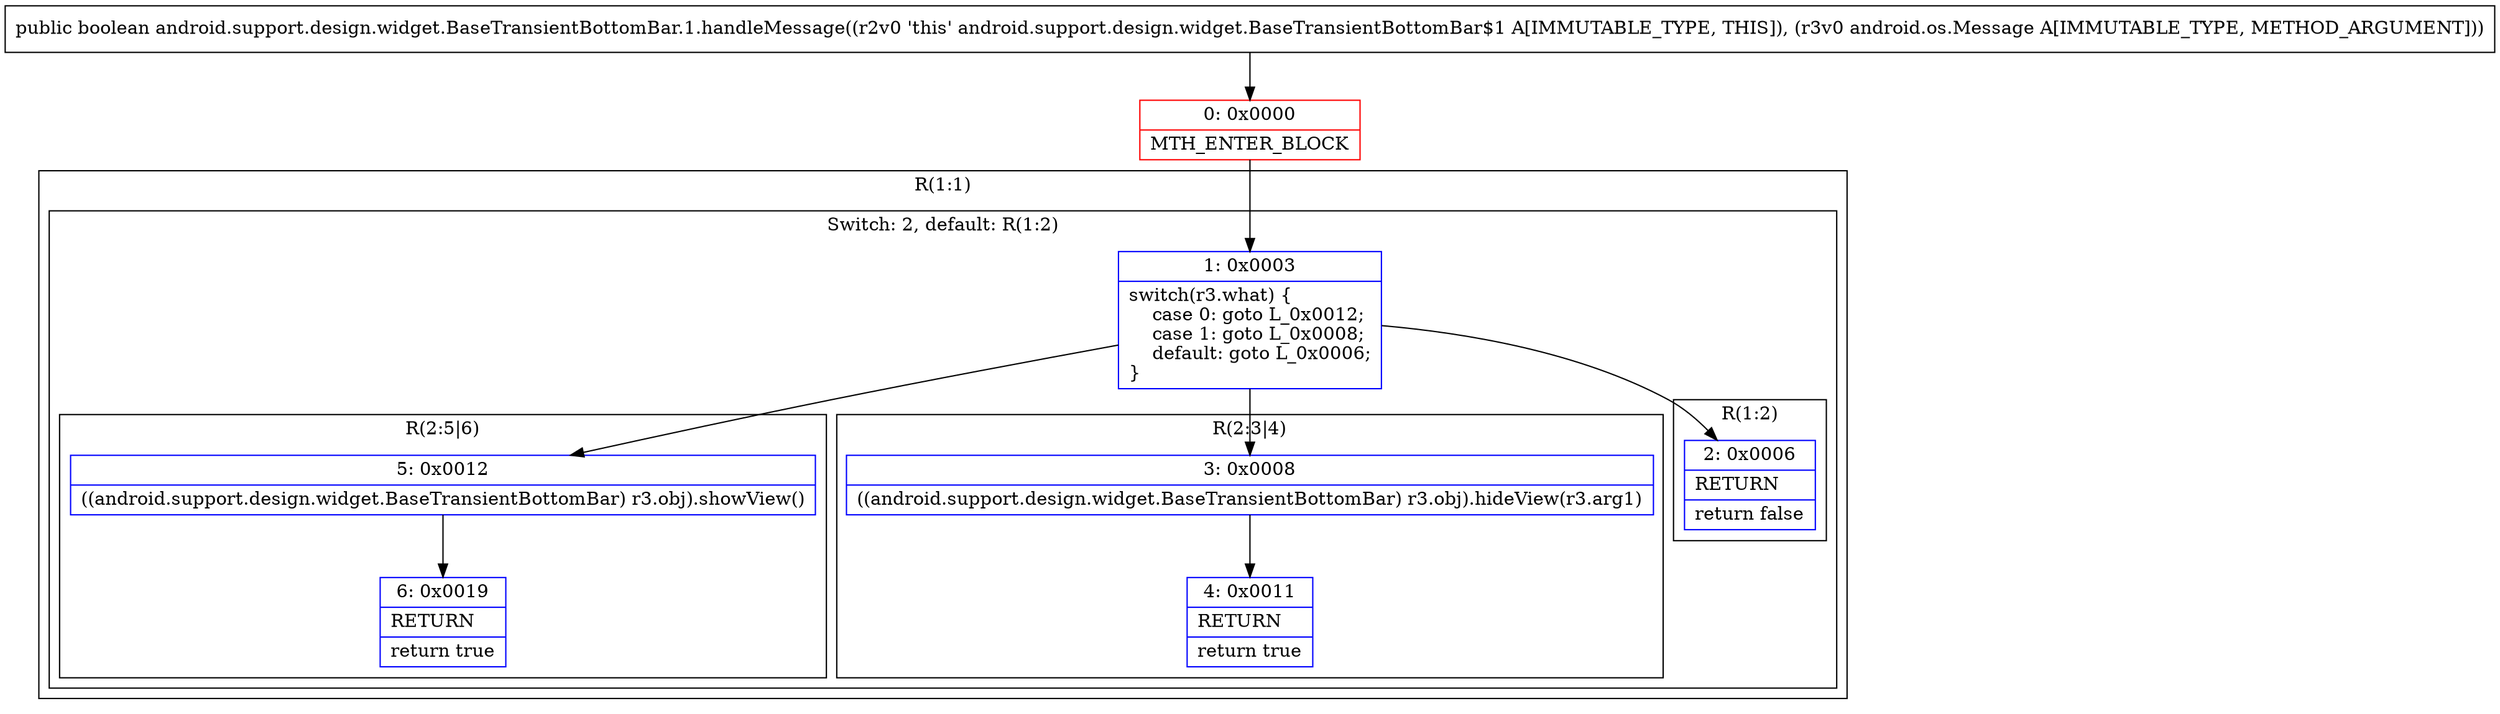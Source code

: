 digraph "CFG forandroid.support.design.widget.BaseTransientBottomBar.1.handleMessage(Landroid\/os\/Message;)Z" {
subgraph cluster_Region_779928696 {
label = "R(1:1)";
node [shape=record,color=blue];
subgraph cluster_SwitchRegion_1799530958 {
label = "Switch: 2, default: R(1:2)";
node [shape=record,color=blue];
Node_1 [shape=record,label="{1\:\ 0x0003|switch(r3.what) \{\l    case 0: goto L_0x0012;\l    case 1: goto L_0x0008;\l    default: goto L_0x0006;\l\}\l}"];
subgraph cluster_Region_1662147415 {
label = "R(2:5|6)";
node [shape=record,color=blue];
Node_5 [shape=record,label="{5\:\ 0x0012|((android.support.design.widget.BaseTransientBottomBar) r3.obj).showView()\l}"];
Node_6 [shape=record,label="{6\:\ 0x0019|RETURN\l|return true\l}"];
}
subgraph cluster_Region_165342645 {
label = "R(2:3|4)";
node [shape=record,color=blue];
Node_3 [shape=record,label="{3\:\ 0x0008|((android.support.design.widget.BaseTransientBottomBar) r3.obj).hideView(r3.arg1)\l}"];
Node_4 [shape=record,label="{4\:\ 0x0011|RETURN\l|return true\l}"];
}
subgraph cluster_Region_1103996914 {
label = "R(1:2)";
node [shape=record,color=blue];
Node_2 [shape=record,label="{2\:\ 0x0006|RETURN\l|return false\l}"];
}
}
}
Node_0 [shape=record,color=red,label="{0\:\ 0x0000|MTH_ENTER_BLOCK\l}"];
MethodNode[shape=record,label="{public boolean android.support.design.widget.BaseTransientBottomBar.1.handleMessage((r2v0 'this' android.support.design.widget.BaseTransientBottomBar$1 A[IMMUTABLE_TYPE, THIS]), (r3v0 android.os.Message A[IMMUTABLE_TYPE, METHOD_ARGUMENT])) }"];
MethodNode -> Node_0;
Node_1 -> Node_2;
Node_1 -> Node_3;
Node_1 -> Node_5;
Node_5 -> Node_6;
Node_3 -> Node_4;
Node_0 -> Node_1;
}

